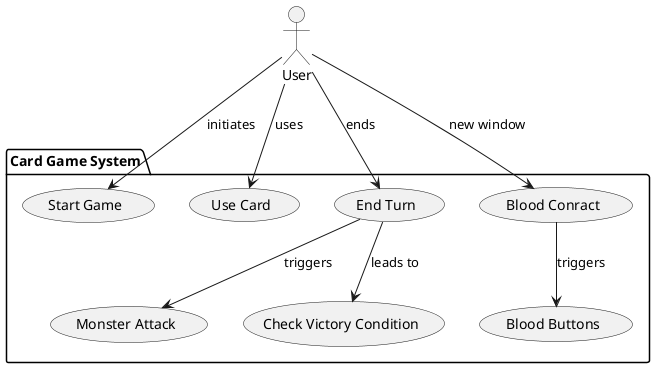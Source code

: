 @startuml
 actor User

package "Card Game System" {
    usecase "Start Game" as UC1
    usecase "Blood Buttons" as UC61
    usecase "Use Card" as UC2
    usecase "End Turn" as UC3
    usecase "Monster Attack" as UC4
    usecase "Check Victory Condition" as UC5
    usecase "Blood Conract" as UC6
}

User --> UC1 : initiates
User --> UC6 : new window
User --> UC2 : uses
User --> UC3 : ends

UC6-->UC61 : triggers
UC3 --> UC4 : triggers
UC3 --> UC5 : leads to
@enduml
